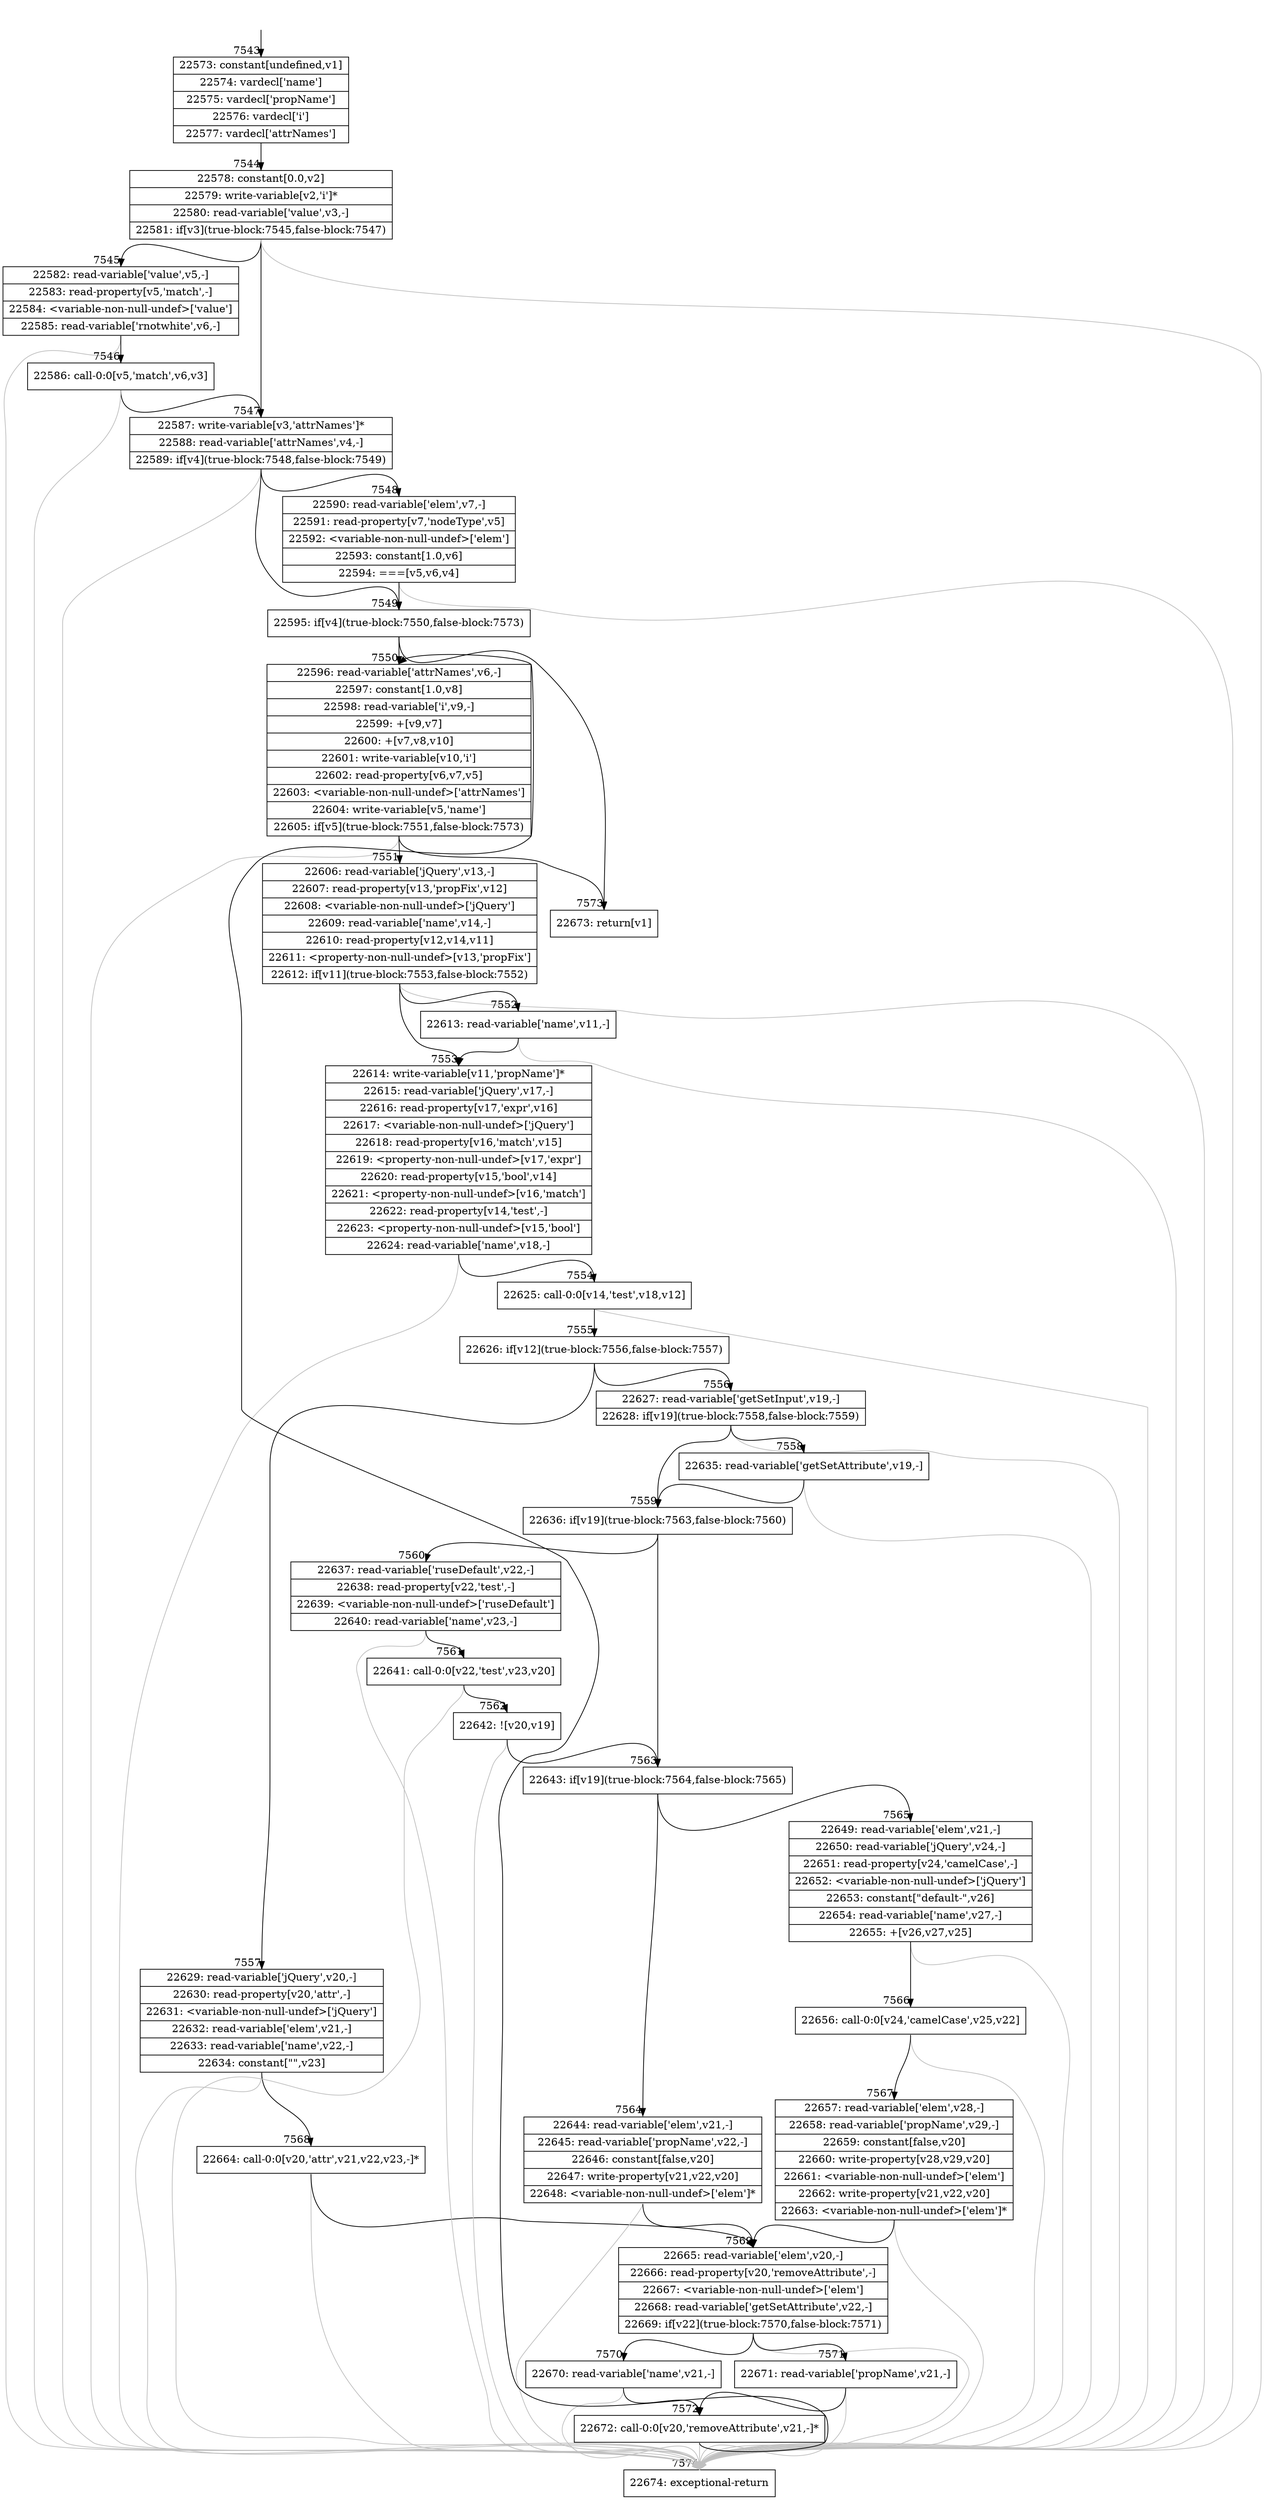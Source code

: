 digraph {
rankdir="TD"
BB_entry463[shape=none,label=""];
BB_entry463 -> BB7543 [tailport=s, headport=n, headlabel="    7543"]
BB7543 [shape=record label="{22573: constant[undefined,v1]|22574: vardecl['name']|22575: vardecl['propName']|22576: vardecl['i']|22577: vardecl['attrNames']}" ] 
BB7543 -> BB7544 [tailport=s, headport=n, headlabel="      7544"]
BB7544 [shape=record label="{22578: constant[0.0,v2]|22579: write-variable[v2,'i']*|22580: read-variable['value',v3,-]|22581: if[v3](true-block:7545,false-block:7547)}" ] 
BB7544 -> BB7547 [tailport=s, headport=n, headlabel="      7547"]
BB7544 -> BB7545 [tailport=s, headport=n, headlabel="      7545"]
BB7544 -> BB7574 [tailport=s, headport=n, color=gray, headlabel="      7574"]
BB7545 [shape=record label="{22582: read-variable['value',v5,-]|22583: read-property[v5,'match',-]|22584: \<variable-non-null-undef\>['value']|22585: read-variable['rnotwhite',v6,-]}" ] 
BB7545 -> BB7546 [tailport=s, headport=n, headlabel="      7546"]
BB7545 -> BB7574 [tailport=s, headport=n, color=gray]
BB7546 [shape=record label="{22586: call-0:0[v5,'match',v6,v3]}" ] 
BB7546 -> BB7547 [tailport=s, headport=n]
BB7546 -> BB7574 [tailport=s, headport=n, color=gray]
BB7547 [shape=record label="{22587: write-variable[v3,'attrNames']*|22588: read-variable['attrNames',v4,-]|22589: if[v4](true-block:7548,false-block:7549)}" ] 
BB7547 -> BB7549 [tailport=s, headport=n, headlabel="      7549"]
BB7547 -> BB7548 [tailport=s, headport=n, headlabel="      7548"]
BB7547 -> BB7574 [tailport=s, headport=n, color=gray]
BB7548 [shape=record label="{22590: read-variable['elem',v7,-]|22591: read-property[v7,'nodeType',v5]|22592: \<variable-non-null-undef\>['elem']|22593: constant[1.0,v6]|22594: ===[v5,v6,v4]}" ] 
BB7548 -> BB7549 [tailport=s, headport=n]
BB7548 -> BB7574 [tailport=s, headport=n, color=gray]
BB7549 [shape=record label="{22595: if[v4](true-block:7550,false-block:7573)}" ] 
BB7549 -> BB7550 [tailport=s, headport=n, headlabel="      7550"]
BB7549 -> BB7573 [tailport=s, headport=n, headlabel="      7573"]
BB7550 [shape=record label="{22596: read-variable['attrNames',v6,-]|22597: constant[1.0,v8]|22598: read-variable['i',v9,-]|22599: +[v9,v7]|22600: +[v7,v8,v10]|22601: write-variable[v10,'i']|22602: read-property[v6,v7,v5]|22603: \<variable-non-null-undef\>['attrNames']|22604: write-variable[v5,'name']|22605: if[v5](true-block:7551,false-block:7573)}" ] 
BB7550 -> BB7551 [tailport=s, headport=n, headlabel="      7551"]
BB7550 -> BB7573 [tailport=s, headport=n]
BB7550 -> BB7574 [tailport=s, headport=n, color=gray]
BB7551 [shape=record label="{22606: read-variable['jQuery',v13,-]|22607: read-property[v13,'propFix',v12]|22608: \<variable-non-null-undef\>['jQuery']|22609: read-variable['name',v14,-]|22610: read-property[v12,v14,v11]|22611: \<property-non-null-undef\>[v13,'propFix']|22612: if[v11](true-block:7553,false-block:7552)}" ] 
BB7551 -> BB7553 [tailport=s, headport=n, headlabel="      7553"]
BB7551 -> BB7552 [tailport=s, headport=n, headlabel="      7552"]
BB7551 -> BB7574 [tailport=s, headport=n, color=gray]
BB7552 [shape=record label="{22613: read-variable['name',v11,-]}" ] 
BB7552 -> BB7553 [tailport=s, headport=n]
BB7552 -> BB7574 [tailport=s, headport=n, color=gray]
BB7553 [shape=record label="{22614: write-variable[v11,'propName']*|22615: read-variable['jQuery',v17,-]|22616: read-property[v17,'expr',v16]|22617: \<variable-non-null-undef\>['jQuery']|22618: read-property[v16,'match',v15]|22619: \<property-non-null-undef\>[v17,'expr']|22620: read-property[v15,'bool',v14]|22621: \<property-non-null-undef\>[v16,'match']|22622: read-property[v14,'test',-]|22623: \<property-non-null-undef\>[v15,'bool']|22624: read-variable['name',v18,-]}" ] 
BB7553 -> BB7554 [tailport=s, headport=n, headlabel="      7554"]
BB7553 -> BB7574 [tailport=s, headport=n, color=gray]
BB7554 [shape=record label="{22625: call-0:0[v14,'test',v18,v12]}" ] 
BB7554 -> BB7555 [tailport=s, headport=n, headlabel="      7555"]
BB7554 -> BB7574 [tailport=s, headport=n, color=gray]
BB7555 [shape=record label="{22626: if[v12](true-block:7556,false-block:7557)}" ] 
BB7555 -> BB7556 [tailport=s, headport=n, headlabel="      7556"]
BB7555 -> BB7557 [tailport=s, headport=n, headlabel="      7557"]
BB7556 [shape=record label="{22627: read-variable['getSetInput',v19,-]|22628: if[v19](true-block:7558,false-block:7559)}" ] 
BB7556 -> BB7559 [tailport=s, headport=n, headlabel="      7559"]
BB7556 -> BB7558 [tailport=s, headport=n, headlabel="      7558"]
BB7556 -> BB7574 [tailport=s, headport=n, color=gray]
BB7557 [shape=record label="{22629: read-variable['jQuery',v20,-]|22630: read-property[v20,'attr',-]|22631: \<variable-non-null-undef\>['jQuery']|22632: read-variable['elem',v21,-]|22633: read-variable['name',v22,-]|22634: constant[\"\",v23]}" ] 
BB7557 -> BB7568 [tailport=s, headport=n, headlabel="      7568"]
BB7557 -> BB7574 [tailport=s, headport=n, color=gray]
BB7558 [shape=record label="{22635: read-variable['getSetAttribute',v19,-]}" ] 
BB7558 -> BB7559 [tailport=s, headport=n]
BB7558 -> BB7574 [tailport=s, headport=n, color=gray]
BB7559 [shape=record label="{22636: if[v19](true-block:7563,false-block:7560)}" ] 
BB7559 -> BB7563 [tailport=s, headport=n, headlabel="      7563"]
BB7559 -> BB7560 [tailport=s, headport=n, headlabel="      7560"]
BB7560 [shape=record label="{22637: read-variable['ruseDefault',v22,-]|22638: read-property[v22,'test',-]|22639: \<variable-non-null-undef\>['ruseDefault']|22640: read-variable['name',v23,-]}" ] 
BB7560 -> BB7561 [tailport=s, headport=n, headlabel="      7561"]
BB7560 -> BB7574 [tailport=s, headport=n, color=gray]
BB7561 [shape=record label="{22641: call-0:0[v22,'test',v23,v20]}" ] 
BB7561 -> BB7562 [tailport=s, headport=n, headlabel="      7562"]
BB7561 -> BB7574 [tailport=s, headport=n, color=gray]
BB7562 [shape=record label="{22642: ![v20,v19]}" ] 
BB7562 -> BB7563 [tailport=s, headport=n]
BB7562 -> BB7574 [tailport=s, headport=n, color=gray]
BB7563 [shape=record label="{22643: if[v19](true-block:7564,false-block:7565)}" ] 
BB7563 -> BB7564 [tailport=s, headport=n, headlabel="      7564"]
BB7563 -> BB7565 [tailport=s, headport=n, headlabel="      7565"]
BB7564 [shape=record label="{22644: read-variable['elem',v21,-]|22645: read-variable['propName',v22,-]|22646: constant[false,v20]|22647: write-property[v21,v22,v20]|22648: \<variable-non-null-undef\>['elem']*}" ] 
BB7564 -> BB7569 [tailport=s, headport=n, headlabel="      7569"]
BB7564 -> BB7574 [tailport=s, headport=n, color=gray]
BB7565 [shape=record label="{22649: read-variable['elem',v21,-]|22650: read-variable['jQuery',v24,-]|22651: read-property[v24,'camelCase',-]|22652: \<variable-non-null-undef\>['jQuery']|22653: constant[\"default-\",v26]|22654: read-variable['name',v27,-]|22655: +[v26,v27,v25]}" ] 
BB7565 -> BB7566 [tailport=s, headport=n, headlabel="      7566"]
BB7565 -> BB7574 [tailport=s, headport=n, color=gray]
BB7566 [shape=record label="{22656: call-0:0[v24,'camelCase',v25,v22]}" ] 
BB7566 -> BB7567 [tailport=s, headport=n, headlabel="      7567"]
BB7566 -> BB7574 [tailport=s, headport=n, color=gray]
BB7567 [shape=record label="{22657: read-variable['elem',v28,-]|22658: read-variable['propName',v29,-]|22659: constant[false,v20]|22660: write-property[v28,v29,v20]|22661: \<variable-non-null-undef\>['elem']|22662: write-property[v21,v22,v20]|22663: \<variable-non-null-undef\>['elem']*}" ] 
BB7567 -> BB7569 [tailport=s, headport=n]
BB7567 -> BB7574 [tailport=s, headport=n, color=gray]
BB7568 [shape=record label="{22664: call-0:0[v20,'attr',v21,v22,v23,-]*}" ] 
BB7568 -> BB7569 [tailport=s, headport=n]
BB7568 -> BB7574 [tailport=s, headport=n, color=gray]
BB7569 [shape=record label="{22665: read-variable['elem',v20,-]|22666: read-property[v20,'removeAttribute',-]|22667: \<variable-non-null-undef\>['elem']|22668: read-variable['getSetAttribute',v22,-]|22669: if[v22](true-block:7570,false-block:7571)}" ] 
BB7569 -> BB7570 [tailport=s, headport=n, headlabel="      7570"]
BB7569 -> BB7571 [tailport=s, headport=n, headlabel="      7571"]
BB7569 -> BB7574 [tailport=s, headport=n, color=gray]
BB7570 [shape=record label="{22670: read-variable['name',v21,-]}" ] 
BB7570 -> BB7572 [tailport=s, headport=n, headlabel="      7572"]
BB7570 -> BB7574 [tailport=s, headport=n, color=gray]
BB7571 [shape=record label="{22671: read-variable['propName',v21,-]}" ] 
BB7571 -> BB7572 [tailport=s, headport=n]
BB7571 -> BB7574 [tailport=s, headport=n, color=gray]
BB7572 [shape=record label="{22672: call-0:0[v20,'removeAttribute',v21,-]*}" ] 
BB7572 -> BB7550 [tailport=s, headport=n]
BB7572 -> BB7574 [tailport=s, headport=n, color=gray]
BB7573 [shape=record label="{22673: return[v1]}" ] 
BB7574 [shape=record label="{22674: exceptional-return}" ] 
}
